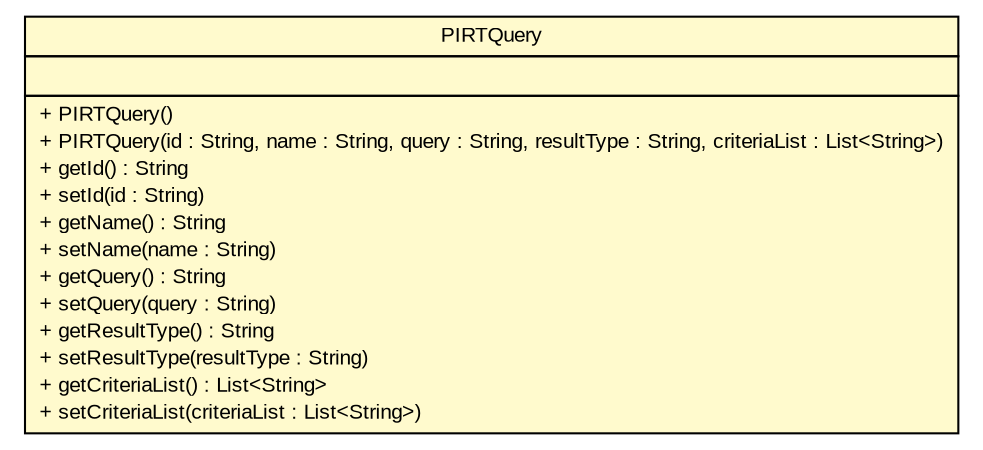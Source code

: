 #!/usr/local/bin/dot
#
# Class diagram 
# Generated by UMLGraph version R5_6-24-gf6e263 (http://www.umlgraph.org/)
#

digraph G {
	edge [fontname="arial",fontsize=10,labelfontname="arial",labelfontsize=10];
	node [fontname="arial",fontsize=10,shape=plaintext];
	nodesep=0.25;
	ranksep=0.5;
	// gov.sandia.cf.application.configuration.pirt.PIRTQuery
	c343359 [label=<<table title="gov.sandia.cf.application.configuration.pirt.PIRTQuery" border="0" cellborder="1" cellspacing="0" cellpadding="2" port="p" bgcolor="lemonChiffon" href="./PIRTQuery.html">
		<tr><td><table border="0" cellspacing="0" cellpadding="1">
<tr><td align="center" balign="center"> PIRTQuery </td></tr>
		</table></td></tr>
		<tr><td><table border="0" cellspacing="0" cellpadding="1">
<tr><td align="left" balign="left">  </td></tr>
		</table></td></tr>
		<tr><td><table border="0" cellspacing="0" cellpadding="1">
<tr><td align="left" balign="left"> + PIRTQuery() </td></tr>
<tr><td align="left" balign="left"> + PIRTQuery(id : String, name : String, query : String, resultType : String, criteriaList : List&lt;String&gt;) </td></tr>
<tr><td align="left" balign="left"> + getId() : String </td></tr>
<tr><td align="left" balign="left"> + setId(id : String) </td></tr>
<tr><td align="left" balign="left"> + getName() : String </td></tr>
<tr><td align="left" balign="left"> + setName(name : String) </td></tr>
<tr><td align="left" balign="left"> + getQuery() : String </td></tr>
<tr><td align="left" balign="left"> + setQuery(query : String) </td></tr>
<tr><td align="left" balign="left"> + getResultType() : String </td></tr>
<tr><td align="left" balign="left"> + setResultType(resultType : String) </td></tr>
<tr><td align="left" balign="left"> + getCriteriaList() : List&lt;String&gt; </td></tr>
<tr><td align="left" balign="left"> + setCriteriaList(criteriaList : List&lt;String&gt;) </td></tr>
		</table></td></tr>
		</table>>, URL="./PIRTQuery.html", fontname="arial", fontcolor="black", fontsize=10.0];
}

